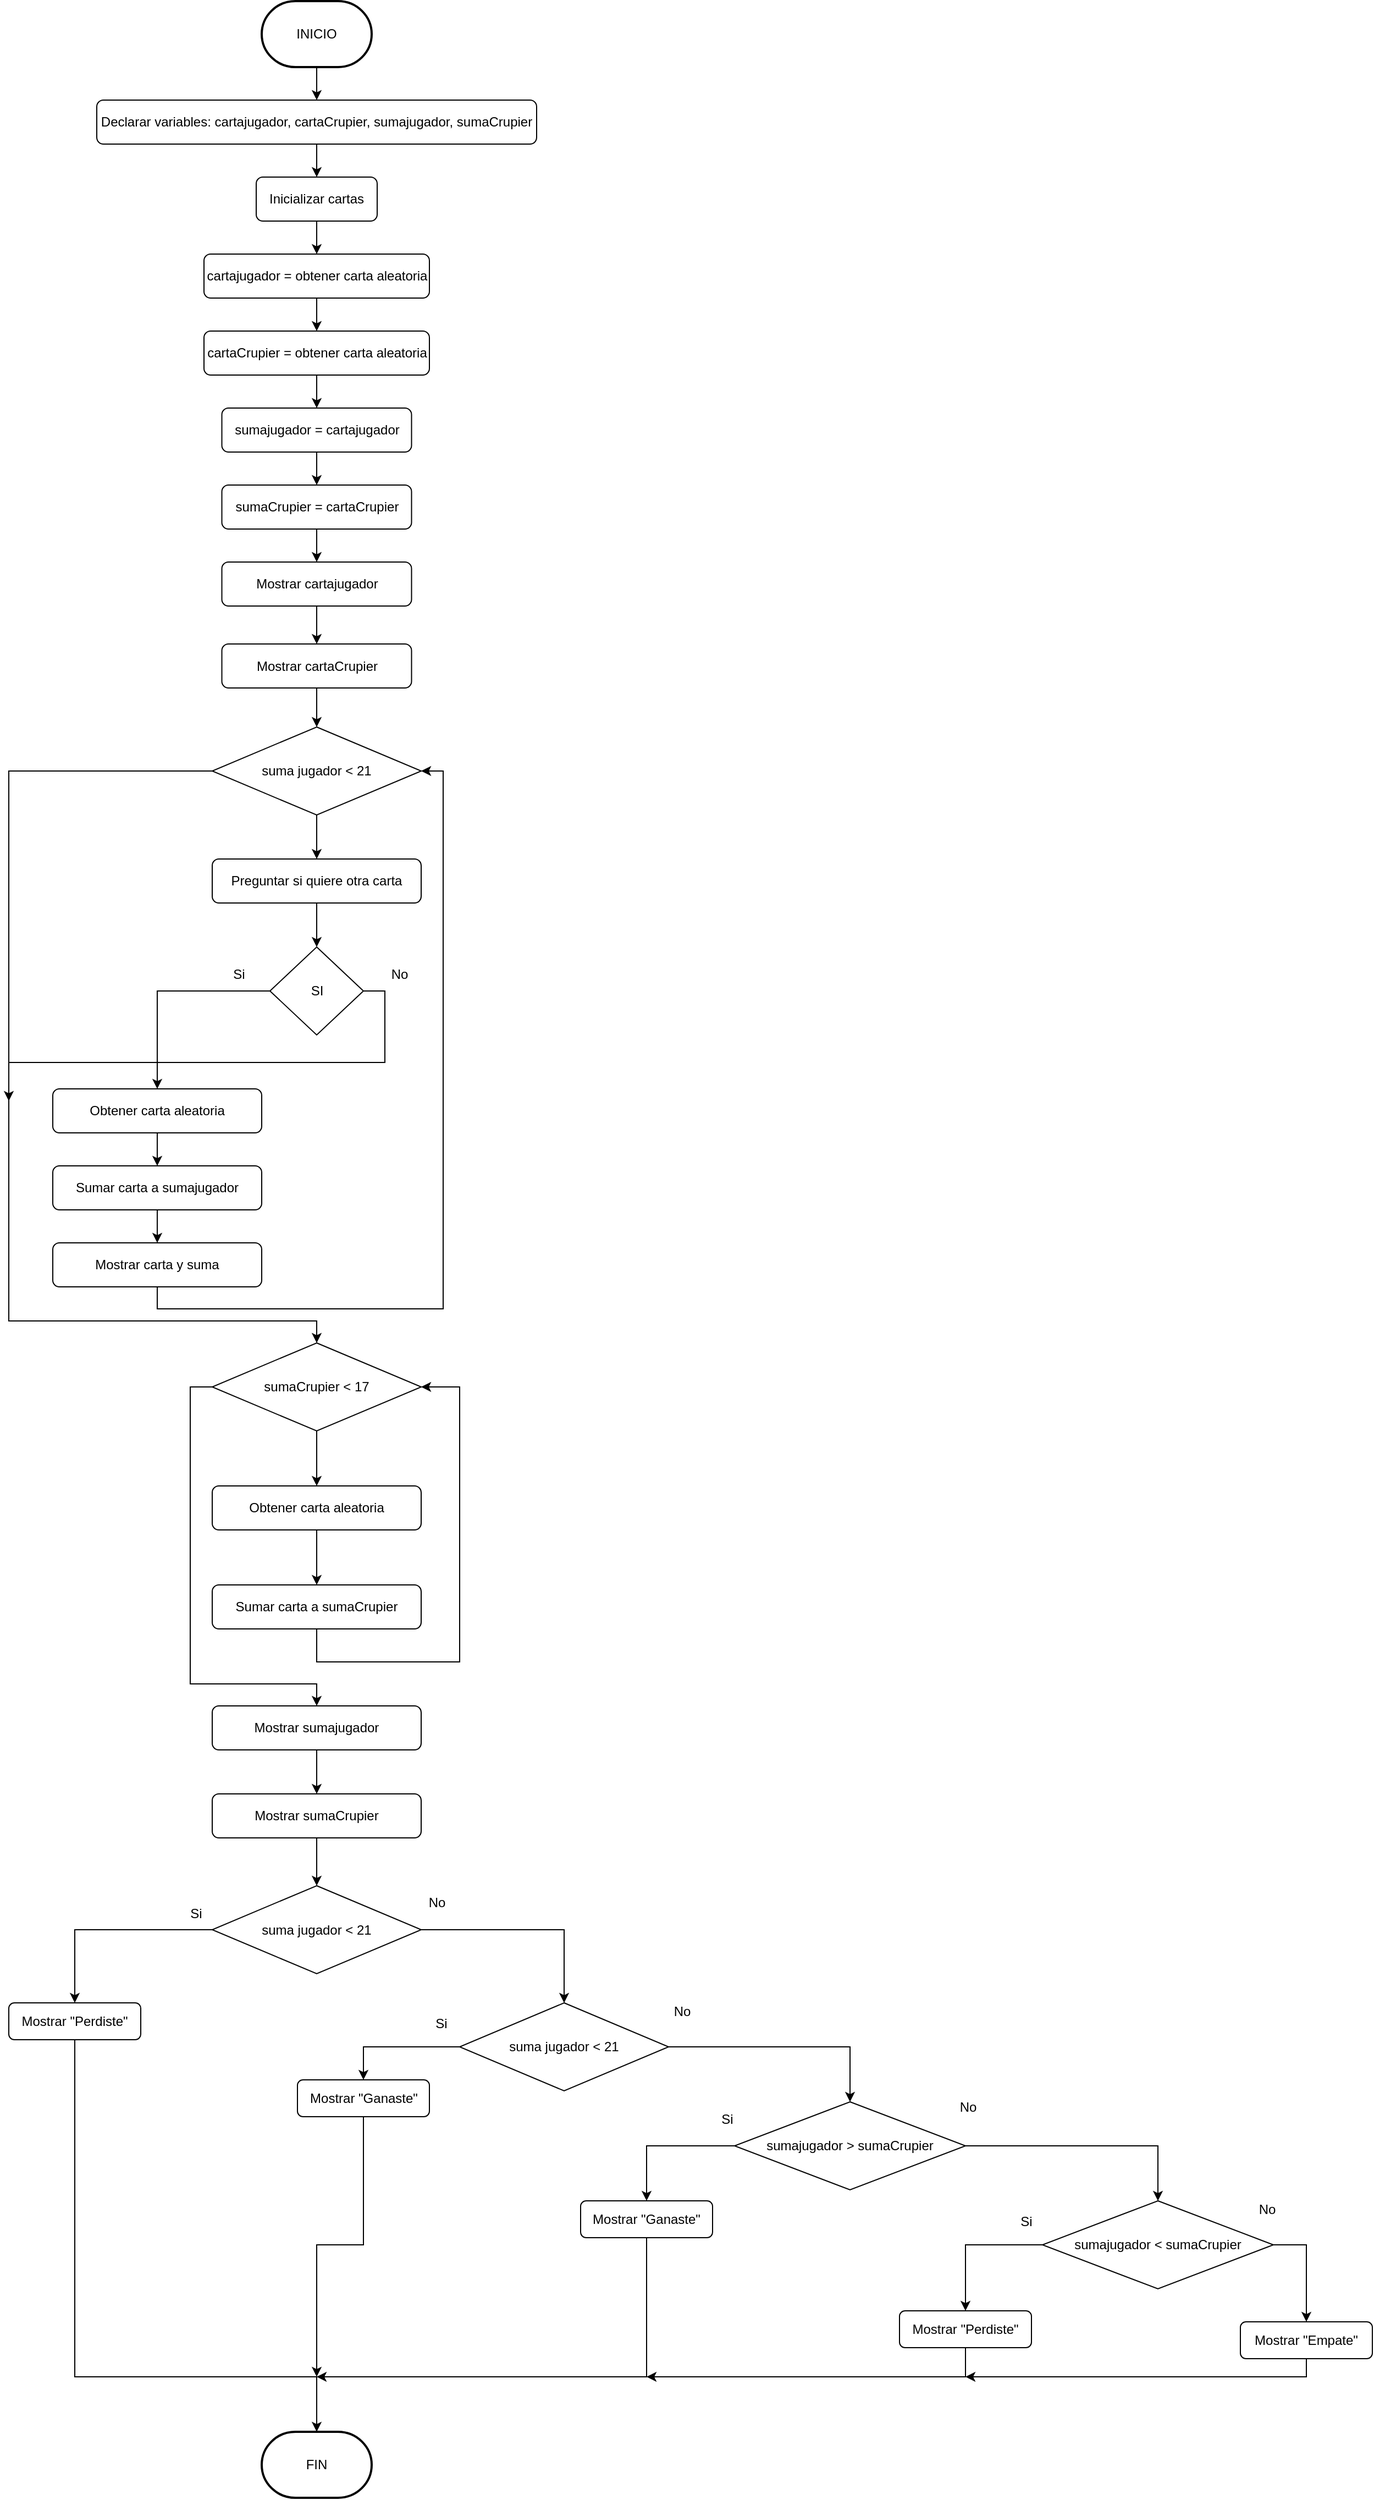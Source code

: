 <mxfile version="24.7.12">
  <diagram name="Página-1" id="um2FEVBiQ8bsY3WOq9cB">
    <mxGraphModel dx="2022" dy="2044" grid="1" gridSize="10" guides="1" tooltips="1" connect="1" arrows="1" fold="1" page="1" pageScale="1" pageWidth="827" pageHeight="1169" math="0" shadow="0">
      <root>
        <mxCell id="0" />
        <mxCell id="1" parent="0" />
        <mxCell id="gaKlOw3Nlw9WnxR1V66K-3" style="edgeStyle=orthogonalEdgeStyle;rounded=0;orthogonalLoop=1;jettySize=auto;html=1;exitX=0.5;exitY=1;exitDx=0;exitDy=0;exitPerimeter=0;entryX=0.5;entryY=0;entryDx=0;entryDy=0;" edge="1" parent="1" source="gaKlOw3Nlw9WnxR1V66K-1" target="gaKlOw3Nlw9WnxR1V66K-2">
          <mxGeometry relative="1" as="geometry" />
        </mxCell>
        <mxCell id="gaKlOw3Nlw9WnxR1V66K-1" value="INICIO" style="strokeWidth=2;html=1;shape=mxgraph.flowchart.terminator;whiteSpace=wrap;" vertex="1" parent="1">
          <mxGeometry x="270" width="100" height="60" as="geometry" />
        </mxCell>
        <mxCell id="gaKlOw3Nlw9WnxR1V66K-11" style="edgeStyle=orthogonalEdgeStyle;rounded=0;orthogonalLoop=1;jettySize=auto;html=1;exitX=0.5;exitY=1;exitDx=0;exitDy=0;" edge="1" parent="1" source="gaKlOw3Nlw9WnxR1V66K-2" target="gaKlOw3Nlw9WnxR1V66K-4">
          <mxGeometry relative="1" as="geometry" />
        </mxCell>
        <mxCell id="gaKlOw3Nlw9WnxR1V66K-2" value="Declarar variables: cartajugador, cartaCrupier, sumajugador, sumaCrupier" style="rounded=1;whiteSpace=wrap;html=1;" vertex="1" parent="1">
          <mxGeometry x="120" y="90" width="400" height="40" as="geometry" />
        </mxCell>
        <mxCell id="gaKlOw3Nlw9WnxR1V66K-12" style="edgeStyle=orthogonalEdgeStyle;rounded=0;orthogonalLoop=1;jettySize=auto;html=1;exitX=0.5;exitY=1;exitDx=0;exitDy=0;entryX=0.5;entryY=0;entryDx=0;entryDy=0;" edge="1" parent="1" source="gaKlOw3Nlw9WnxR1V66K-4" target="gaKlOw3Nlw9WnxR1V66K-5">
          <mxGeometry relative="1" as="geometry" />
        </mxCell>
        <mxCell id="gaKlOw3Nlw9WnxR1V66K-4" value="Inicializar cartas" style="rounded=1;whiteSpace=wrap;html=1;" vertex="1" parent="1">
          <mxGeometry x="265" y="160" width="110" height="40" as="geometry" />
        </mxCell>
        <mxCell id="gaKlOw3Nlw9WnxR1V66K-13" style="edgeStyle=orthogonalEdgeStyle;rounded=0;orthogonalLoop=1;jettySize=auto;html=1;exitX=0.5;exitY=1;exitDx=0;exitDy=0;entryX=0.5;entryY=0;entryDx=0;entryDy=0;" edge="1" parent="1" source="gaKlOw3Nlw9WnxR1V66K-5" target="gaKlOw3Nlw9WnxR1V66K-6">
          <mxGeometry relative="1" as="geometry" />
        </mxCell>
        <mxCell id="gaKlOw3Nlw9WnxR1V66K-5" value="cartajugador = obtener carta aleatoria" style="rounded=1;whiteSpace=wrap;html=1;" vertex="1" parent="1">
          <mxGeometry x="217.5" y="230" width="205" height="40" as="geometry" />
        </mxCell>
        <mxCell id="gaKlOw3Nlw9WnxR1V66K-14" style="edgeStyle=orthogonalEdgeStyle;rounded=0;orthogonalLoop=1;jettySize=auto;html=1;exitX=0.5;exitY=1;exitDx=0;exitDy=0;entryX=0.5;entryY=0;entryDx=0;entryDy=0;" edge="1" parent="1" source="gaKlOw3Nlw9WnxR1V66K-6" target="gaKlOw3Nlw9WnxR1V66K-7">
          <mxGeometry relative="1" as="geometry" />
        </mxCell>
        <mxCell id="gaKlOw3Nlw9WnxR1V66K-6" value="cartaCrupier = obtener carta aleatoria" style="rounded=1;whiteSpace=wrap;html=1;" vertex="1" parent="1">
          <mxGeometry x="217.5" y="300" width="205" height="40" as="geometry" />
        </mxCell>
        <mxCell id="gaKlOw3Nlw9WnxR1V66K-15" style="edgeStyle=orthogonalEdgeStyle;rounded=0;orthogonalLoop=1;jettySize=auto;html=1;exitX=0.5;exitY=1;exitDx=0;exitDy=0;entryX=0.5;entryY=0;entryDx=0;entryDy=0;" edge="1" parent="1" source="gaKlOw3Nlw9WnxR1V66K-7" target="gaKlOw3Nlw9WnxR1V66K-8">
          <mxGeometry relative="1" as="geometry" />
        </mxCell>
        <mxCell id="gaKlOw3Nlw9WnxR1V66K-7" value="sumajugador = cartajugador" style="rounded=1;whiteSpace=wrap;html=1;" vertex="1" parent="1">
          <mxGeometry x="233.75" y="370" width="172.5" height="40" as="geometry" />
        </mxCell>
        <mxCell id="gaKlOw3Nlw9WnxR1V66K-16" style="edgeStyle=orthogonalEdgeStyle;rounded=0;orthogonalLoop=1;jettySize=auto;html=1;exitX=0.5;exitY=1;exitDx=0;exitDy=0;entryX=0.5;entryY=0;entryDx=0;entryDy=0;" edge="1" parent="1" source="gaKlOw3Nlw9WnxR1V66K-8" target="gaKlOw3Nlw9WnxR1V66K-9">
          <mxGeometry relative="1" as="geometry" />
        </mxCell>
        <mxCell id="gaKlOw3Nlw9WnxR1V66K-8" value="sumaCrupier = cartaCrupier" style="rounded=1;whiteSpace=wrap;html=1;" vertex="1" parent="1">
          <mxGeometry x="233.75" y="440" width="172.5" height="40" as="geometry" />
        </mxCell>
        <mxCell id="gaKlOw3Nlw9WnxR1V66K-17" style="edgeStyle=orthogonalEdgeStyle;rounded=0;orthogonalLoop=1;jettySize=auto;html=1;exitX=0.5;exitY=1;exitDx=0;exitDy=0;entryX=0.5;entryY=0;entryDx=0;entryDy=0;" edge="1" parent="1" source="gaKlOw3Nlw9WnxR1V66K-9" target="gaKlOw3Nlw9WnxR1V66K-10">
          <mxGeometry relative="1" as="geometry" />
        </mxCell>
        <mxCell id="gaKlOw3Nlw9WnxR1V66K-9" value="Mostrar cartajugador" style="rounded=1;whiteSpace=wrap;html=1;" vertex="1" parent="1">
          <mxGeometry x="233.75" y="510" width="172.5" height="40" as="geometry" />
        </mxCell>
        <mxCell id="gaKlOw3Nlw9WnxR1V66K-21" style="edgeStyle=orthogonalEdgeStyle;rounded=0;orthogonalLoop=1;jettySize=auto;html=1;exitX=0.5;exitY=1;exitDx=0;exitDy=0;entryX=0.5;entryY=0;entryDx=0;entryDy=0;" edge="1" parent="1" source="gaKlOw3Nlw9WnxR1V66K-10" target="gaKlOw3Nlw9WnxR1V66K-18">
          <mxGeometry relative="1" as="geometry" />
        </mxCell>
        <mxCell id="gaKlOw3Nlw9WnxR1V66K-10" value="Mostrar cartaCrupier" style="rounded=1;whiteSpace=wrap;html=1;" vertex="1" parent="1">
          <mxGeometry x="233.75" y="584.5" width="172.5" height="40" as="geometry" />
        </mxCell>
        <mxCell id="gaKlOw3Nlw9WnxR1V66K-25" style="edgeStyle=orthogonalEdgeStyle;rounded=0;orthogonalLoop=1;jettySize=auto;html=1;exitX=0.5;exitY=1;exitDx=0;exitDy=0;entryX=0.5;entryY=0;entryDx=0;entryDy=0;" edge="1" parent="1" source="gaKlOw3Nlw9WnxR1V66K-18" target="gaKlOw3Nlw9WnxR1V66K-23">
          <mxGeometry relative="1" as="geometry" />
        </mxCell>
        <mxCell id="gaKlOw3Nlw9WnxR1V66K-34" style="edgeStyle=orthogonalEdgeStyle;rounded=0;orthogonalLoop=1;jettySize=auto;html=1;exitX=0;exitY=0.5;exitDx=0;exitDy=0;entryX=0.5;entryY=0;entryDx=0;entryDy=0;" edge="1" parent="1" source="gaKlOw3Nlw9WnxR1V66K-18" target="gaKlOw3Nlw9WnxR1V66K-33">
          <mxGeometry relative="1" as="geometry">
            <mxPoint x="320" y="1200" as="targetPoint" />
            <Array as="points">
              <mxPoint x="40" y="700" />
              <mxPoint x="40" y="1200" />
              <mxPoint x="320" y="1200" />
            </Array>
          </mxGeometry>
        </mxCell>
        <mxCell id="gaKlOw3Nlw9WnxR1V66K-18" value="suma jugador &amp;lt; 21" style="rhombus;whiteSpace=wrap;html=1;" vertex="1" parent="1">
          <mxGeometry x="225" y="660" width="190" height="80" as="geometry" />
        </mxCell>
        <mxCell id="gaKlOw3Nlw9WnxR1V66K-27" style="edgeStyle=orthogonalEdgeStyle;rounded=0;orthogonalLoop=1;jettySize=auto;html=1;exitX=0.5;exitY=1;exitDx=0;exitDy=0;entryX=0.5;entryY=0;entryDx=0;entryDy=0;" edge="1" parent="1" source="gaKlOw3Nlw9WnxR1V66K-23" target="gaKlOw3Nlw9WnxR1V66K-26">
          <mxGeometry relative="1" as="geometry" />
        </mxCell>
        <mxCell id="gaKlOw3Nlw9WnxR1V66K-23" value="Preguntar si quiere otra carta" style="rounded=1;whiteSpace=wrap;html=1;" vertex="1" parent="1">
          <mxGeometry x="225" y="780" width="190" height="40" as="geometry" />
        </mxCell>
        <mxCell id="gaKlOw3Nlw9WnxR1V66K-36" style="edgeStyle=orthogonalEdgeStyle;rounded=0;orthogonalLoop=1;jettySize=auto;html=1;exitX=1;exitY=0.5;exitDx=0;exitDy=0;" edge="1" parent="1" source="gaKlOw3Nlw9WnxR1V66K-26">
          <mxGeometry relative="1" as="geometry">
            <mxPoint x="40" y="1000" as="targetPoint" />
            <Array as="points">
              <mxPoint x="382" y="900" />
              <mxPoint x="382" y="965" />
              <mxPoint x="40" y="965" />
              <mxPoint x="40" y="990" />
            </Array>
          </mxGeometry>
        </mxCell>
        <mxCell id="gaKlOw3Nlw9WnxR1V66K-37" style="edgeStyle=orthogonalEdgeStyle;rounded=0;orthogonalLoop=1;jettySize=auto;html=1;exitX=0;exitY=0.5;exitDx=0;exitDy=0;entryX=0.5;entryY=0;entryDx=0;entryDy=0;" edge="1" parent="1" source="gaKlOw3Nlw9WnxR1V66K-26" target="gaKlOw3Nlw9WnxR1V66K-30">
          <mxGeometry relative="1" as="geometry" />
        </mxCell>
        <mxCell id="gaKlOw3Nlw9WnxR1V66K-26" value="SI" style="rhombus;whiteSpace=wrap;html=1;" vertex="1" parent="1">
          <mxGeometry x="277.5" y="860" width="85" height="80" as="geometry" />
        </mxCell>
        <mxCell id="gaKlOw3Nlw9WnxR1V66K-28" value="Si" style="text;html=1;align=center;verticalAlign=middle;resizable=0;points=[];autosize=1;strokeColor=none;fillColor=none;" vertex="1" parent="1">
          <mxGeometry x="233.75" y="870" width="30" height="30" as="geometry" />
        </mxCell>
        <mxCell id="gaKlOw3Nlw9WnxR1V66K-29" value="No" style="text;html=1;align=center;verticalAlign=middle;resizable=0;points=[];autosize=1;strokeColor=none;fillColor=none;" vertex="1" parent="1">
          <mxGeometry x="375" y="870" width="40" height="30" as="geometry" />
        </mxCell>
        <mxCell id="gaKlOw3Nlw9WnxR1V66K-38" style="edgeStyle=orthogonalEdgeStyle;rounded=0;orthogonalLoop=1;jettySize=auto;html=1;exitX=0.5;exitY=1;exitDx=0;exitDy=0;entryX=0.5;entryY=0;entryDx=0;entryDy=0;" edge="1" parent="1" source="gaKlOw3Nlw9WnxR1V66K-30" target="gaKlOw3Nlw9WnxR1V66K-31">
          <mxGeometry relative="1" as="geometry" />
        </mxCell>
        <mxCell id="gaKlOw3Nlw9WnxR1V66K-30" value="Obtener carta aleatoria" style="rounded=1;whiteSpace=wrap;html=1;" vertex="1" parent="1">
          <mxGeometry x="80" y="989" width="190" height="40" as="geometry" />
        </mxCell>
        <mxCell id="gaKlOw3Nlw9WnxR1V66K-39" style="edgeStyle=orthogonalEdgeStyle;rounded=0;orthogonalLoop=1;jettySize=auto;html=1;exitX=0.5;exitY=1;exitDx=0;exitDy=0;entryX=0.5;entryY=0;entryDx=0;entryDy=0;" edge="1" parent="1" source="gaKlOw3Nlw9WnxR1V66K-31" target="gaKlOw3Nlw9WnxR1V66K-32">
          <mxGeometry relative="1" as="geometry" />
        </mxCell>
        <mxCell id="gaKlOw3Nlw9WnxR1V66K-31" value="Sumar carta a sumajugador" style="rounded=1;whiteSpace=wrap;html=1;" vertex="1" parent="1">
          <mxGeometry x="80" y="1059" width="190" height="40" as="geometry" />
        </mxCell>
        <mxCell id="gaKlOw3Nlw9WnxR1V66K-40" style="edgeStyle=orthogonalEdgeStyle;rounded=0;orthogonalLoop=1;jettySize=auto;html=1;exitX=0.5;exitY=1;exitDx=0;exitDy=0;entryX=1;entryY=0.5;entryDx=0;entryDy=0;" edge="1" parent="1" source="gaKlOw3Nlw9WnxR1V66K-32" target="gaKlOw3Nlw9WnxR1V66K-18">
          <mxGeometry relative="1" as="geometry" />
        </mxCell>
        <mxCell id="gaKlOw3Nlw9WnxR1V66K-32" value="Mostrar carta y suma" style="rounded=1;whiteSpace=wrap;html=1;" vertex="1" parent="1">
          <mxGeometry x="80" y="1129" width="190" height="40" as="geometry" />
        </mxCell>
        <mxCell id="gaKlOw3Nlw9WnxR1V66K-43" style="edgeStyle=orthogonalEdgeStyle;rounded=0;orthogonalLoop=1;jettySize=auto;html=1;exitX=0.5;exitY=1;exitDx=0;exitDy=0;entryX=0.5;entryY=0;entryDx=0;entryDy=0;" edge="1" parent="1" source="gaKlOw3Nlw9WnxR1V66K-33" target="gaKlOw3Nlw9WnxR1V66K-41">
          <mxGeometry relative="1" as="geometry" />
        </mxCell>
        <mxCell id="gaKlOw3Nlw9WnxR1V66K-50" style="edgeStyle=orthogonalEdgeStyle;rounded=0;orthogonalLoop=1;jettySize=auto;html=1;exitX=0;exitY=0.5;exitDx=0;exitDy=0;entryX=0.5;entryY=0;entryDx=0;entryDy=0;" edge="1" parent="1" source="gaKlOw3Nlw9WnxR1V66K-33" target="gaKlOw3Nlw9WnxR1V66K-49">
          <mxGeometry relative="1" as="geometry">
            <Array as="points">
              <mxPoint x="205" y="1260" />
              <mxPoint x="205" y="1530" />
              <mxPoint x="320" y="1530" />
            </Array>
          </mxGeometry>
        </mxCell>
        <mxCell id="gaKlOw3Nlw9WnxR1V66K-33" value="sumaCrupier &amp;lt; 17" style="rhombus;whiteSpace=wrap;html=1;" vertex="1" parent="1">
          <mxGeometry x="225" y="1220" width="190" height="80" as="geometry" />
        </mxCell>
        <mxCell id="gaKlOw3Nlw9WnxR1V66K-47" style="edgeStyle=orthogonalEdgeStyle;rounded=0;orthogonalLoop=1;jettySize=auto;html=1;exitX=0.5;exitY=1;exitDx=0;exitDy=0;entryX=0.5;entryY=0;entryDx=0;entryDy=0;" edge="1" parent="1" source="gaKlOw3Nlw9WnxR1V66K-41" target="gaKlOw3Nlw9WnxR1V66K-42">
          <mxGeometry relative="1" as="geometry" />
        </mxCell>
        <mxCell id="gaKlOw3Nlw9WnxR1V66K-41" value="Obtener carta aleatoria" style="rounded=1;whiteSpace=wrap;html=1;" vertex="1" parent="1">
          <mxGeometry x="225" y="1350" width="190" height="40" as="geometry" />
        </mxCell>
        <mxCell id="gaKlOw3Nlw9WnxR1V66K-48" style="edgeStyle=orthogonalEdgeStyle;rounded=0;orthogonalLoop=1;jettySize=auto;html=1;exitX=0.5;exitY=1;exitDx=0;exitDy=0;entryX=1;entryY=0.5;entryDx=0;entryDy=0;" edge="1" parent="1" source="gaKlOw3Nlw9WnxR1V66K-42" target="gaKlOw3Nlw9WnxR1V66K-33">
          <mxGeometry relative="1" as="geometry">
            <Array as="points">
              <mxPoint x="320" y="1510" />
              <mxPoint x="450" y="1510" />
              <mxPoint x="450" y="1260" />
            </Array>
          </mxGeometry>
        </mxCell>
        <mxCell id="gaKlOw3Nlw9WnxR1V66K-42" value="Sumar carta a sumaCrupier" style="rounded=1;whiteSpace=wrap;html=1;" vertex="1" parent="1">
          <mxGeometry x="225" y="1440" width="190" height="40" as="geometry" />
        </mxCell>
        <mxCell id="gaKlOw3Nlw9WnxR1V66K-52" style="edgeStyle=orthogonalEdgeStyle;rounded=0;orthogonalLoop=1;jettySize=auto;html=1;exitX=0.5;exitY=1;exitDx=0;exitDy=0;entryX=0.5;entryY=0;entryDx=0;entryDy=0;" edge="1" parent="1" source="gaKlOw3Nlw9WnxR1V66K-49" target="gaKlOw3Nlw9WnxR1V66K-51">
          <mxGeometry relative="1" as="geometry" />
        </mxCell>
        <mxCell id="gaKlOw3Nlw9WnxR1V66K-49" value="Mostrar sumajugador" style="rounded=1;whiteSpace=wrap;html=1;" vertex="1" parent="1">
          <mxGeometry x="225" y="1550" width="190" height="40" as="geometry" />
        </mxCell>
        <mxCell id="gaKlOw3Nlw9WnxR1V66K-54" style="edgeStyle=orthogonalEdgeStyle;rounded=0;orthogonalLoop=1;jettySize=auto;html=1;exitX=0.5;exitY=1;exitDx=0;exitDy=0;entryX=0.5;entryY=0;entryDx=0;entryDy=0;" edge="1" parent="1" source="gaKlOw3Nlw9WnxR1V66K-51" target="gaKlOw3Nlw9WnxR1V66K-53">
          <mxGeometry relative="1" as="geometry" />
        </mxCell>
        <mxCell id="gaKlOw3Nlw9WnxR1V66K-51" value="Mostrar sumaCrupier" style="rounded=1;whiteSpace=wrap;html=1;" vertex="1" parent="1">
          <mxGeometry x="225" y="1630" width="190" height="40" as="geometry" />
        </mxCell>
        <mxCell id="gaKlOw3Nlw9WnxR1V66K-65" style="edgeStyle=orthogonalEdgeStyle;rounded=0;orthogonalLoop=1;jettySize=auto;html=1;exitX=0;exitY=0.5;exitDx=0;exitDy=0;entryX=0.5;entryY=0;entryDx=0;entryDy=0;" edge="1" parent="1" source="gaKlOw3Nlw9WnxR1V66K-53" target="gaKlOw3Nlw9WnxR1V66K-55">
          <mxGeometry relative="1" as="geometry" />
        </mxCell>
        <mxCell id="gaKlOw3Nlw9WnxR1V66K-68" style="edgeStyle=orthogonalEdgeStyle;rounded=0;orthogonalLoop=1;jettySize=auto;html=1;exitX=1;exitY=0.5;exitDx=0;exitDy=0;entryX=0.5;entryY=0;entryDx=0;entryDy=0;" edge="1" parent="1" source="gaKlOw3Nlw9WnxR1V66K-53" target="gaKlOw3Nlw9WnxR1V66K-56">
          <mxGeometry relative="1" as="geometry" />
        </mxCell>
        <mxCell id="gaKlOw3Nlw9WnxR1V66K-53" value="suma jugador &amp;lt; 21" style="rhombus;whiteSpace=wrap;html=1;" vertex="1" parent="1">
          <mxGeometry x="225" y="1713.5" width="190" height="80" as="geometry" />
        </mxCell>
        <mxCell id="gaKlOw3Nlw9WnxR1V66K-55" value="Mostrar &quot;Perdiste&quot;" style="rounded=1;whiteSpace=wrap;html=1;" vertex="1" parent="1">
          <mxGeometry x="40" y="1820" width="120" height="33.5" as="geometry" />
        </mxCell>
        <mxCell id="gaKlOw3Nlw9WnxR1V66K-67" style="edgeStyle=orthogonalEdgeStyle;rounded=0;orthogonalLoop=1;jettySize=auto;html=1;exitX=0;exitY=0.5;exitDx=0;exitDy=0;entryX=0.5;entryY=0;entryDx=0;entryDy=0;" edge="1" parent="1" source="gaKlOw3Nlw9WnxR1V66K-56" target="gaKlOw3Nlw9WnxR1V66K-57">
          <mxGeometry relative="1" as="geometry" />
        </mxCell>
        <mxCell id="gaKlOw3Nlw9WnxR1V66K-70" style="edgeStyle=orthogonalEdgeStyle;rounded=0;orthogonalLoop=1;jettySize=auto;html=1;exitX=1;exitY=0.5;exitDx=0;exitDy=0;entryX=0.5;entryY=0;entryDx=0;entryDy=0;" edge="1" parent="1" source="gaKlOw3Nlw9WnxR1V66K-56" target="gaKlOw3Nlw9WnxR1V66K-58">
          <mxGeometry relative="1" as="geometry" />
        </mxCell>
        <mxCell id="gaKlOw3Nlw9WnxR1V66K-56" value="suma jugador &amp;lt; 21" style="rhombus;whiteSpace=wrap;html=1;" vertex="1" parent="1">
          <mxGeometry x="450" y="1820" width="190" height="80" as="geometry" />
        </mxCell>
        <mxCell id="gaKlOw3Nlw9WnxR1V66K-69" style="edgeStyle=orthogonalEdgeStyle;rounded=0;orthogonalLoop=1;jettySize=auto;html=1;exitX=0.5;exitY=1;exitDx=0;exitDy=0;" edge="1" parent="1" source="gaKlOw3Nlw9WnxR1V66K-57">
          <mxGeometry relative="1" as="geometry">
            <mxPoint x="320.0" y="2160" as="targetPoint" />
            <Array as="points">
              <mxPoint x="362" y="2040" />
              <mxPoint x="320" y="2040" />
            </Array>
          </mxGeometry>
        </mxCell>
        <mxCell id="gaKlOw3Nlw9WnxR1V66K-57" value="Mostrar &quot;Ganaste&quot;" style="rounded=1;whiteSpace=wrap;html=1;" vertex="1" parent="1">
          <mxGeometry x="302.5" y="1890" width="120" height="33.5" as="geometry" />
        </mxCell>
        <mxCell id="gaKlOw3Nlw9WnxR1V66K-71" style="edgeStyle=orthogonalEdgeStyle;rounded=0;orthogonalLoop=1;jettySize=auto;html=1;exitX=0;exitY=0.5;exitDx=0;exitDy=0;entryX=0.5;entryY=0;entryDx=0;entryDy=0;" edge="1" parent="1" source="gaKlOw3Nlw9WnxR1V66K-58" target="gaKlOw3Nlw9WnxR1V66K-61">
          <mxGeometry relative="1" as="geometry" />
        </mxCell>
        <mxCell id="gaKlOw3Nlw9WnxR1V66K-72" style="edgeStyle=orthogonalEdgeStyle;rounded=0;orthogonalLoop=1;jettySize=auto;html=1;exitX=1;exitY=0.5;exitDx=0;exitDy=0;entryX=0.5;entryY=0;entryDx=0;entryDy=0;" edge="1" parent="1" source="gaKlOw3Nlw9WnxR1V66K-58" target="gaKlOw3Nlw9WnxR1V66K-60">
          <mxGeometry relative="1" as="geometry" />
        </mxCell>
        <mxCell id="gaKlOw3Nlw9WnxR1V66K-58" value="sumajugador &amp;gt; sumaCrupier" style="rhombus;whiteSpace=wrap;html=1;" vertex="1" parent="1">
          <mxGeometry x="700" y="1910" width="210" height="80" as="geometry" />
        </mxCell>
        <mxCell id="gaKlOw3Nlw9WnxR1V66K-73" style="edgeStyle=orthogonalEdgeStyle;rounded=0;orthogonalLoop=1;jettySize=auto;html=1;exitX=0;exitY=0.5;exitDx=0;exitDy=0;entryX=0.5;entryY=0;entryDx=0;entryDy=0;" edge="1" parent="1" source="gaKlOw3Nlw9WnxR1V66K-60" target="gaKlOw3Nlw9WnxR1V66K-62">
          <mxGeometry relative="1" as="geometry" />
        </mxCell>
        <mxCell id="gaKlOw3Nlw9WnxR1V66K-74" style="edgeStyle=orthogonalEdgeStyle;rounded=0;orthogonalLoop=1;jettySize=auto;html=1;exitX=1;exitY=0.5;exitDx=0;exitDy=0;entryX=0.5;entryY=0;entryDx=0;entryDy=0;" edge="1" parent="1" source="gaKlOw3Nlw9WnxR1V66K-60" target="gaKlOw3Nlw9WnxR1V66K-63">
          <mxGeometry relative="1" as="geometry" />
        </mxCell>
        <mxCell id="gaKlOw3Nlw9WnxR1V66K-60" value="sumajugador &amp;lt; sumaCrupier" style="rhombus;whiteSpace=wrap;html=1;" vertex="1" parent="1">
          <mxGeometry x="980" y="2000" width="210" height="80" as="geometry" />
        </mxCell>
        <mxCell id="gaKlOw3Nlw9WnxR1V66K-75" style="edgeStyle=orthogonalEdgeStyle;rounded=0;orthogonalLoop=1;jettySize=auto;html=1;exitX=0.5;exitY=1;exitDx=0;exitDy=0;" edge="1" parent="1" source="gaKlOw3Nlw9WnxR1V66K-61">
          <mxGeometry relative="1" as="geometry">
            <mxPoint x="320" y="2160" as="targetPoint" />
            <Array as="points">
              <mxPoint x="620" y="2160" />
            </Array>
          </mxGeometry>
        </mxCell>
        <mxCell id="gaKlOw3Nlw9WnxR1V66K-61" value="Mostrar &quot;Ganaste&quot;" style="rounded=1;whiteSpace=wrap;html=1;" vertex="1" parent="1">
          <mxGeometry x="560" y="2000" width="120" height="33.5" as="geometry" />
        </mxCell>
        <mxCell id="gaKlOw3Nlw9WnxR1V66K-77" style="edgeStyle=orthogonalEdgeStyle;rounded=0;orthogonalLoop=1;jettySize=auto;html=1;exitX=0.5;exitY=1;exitDx=0;exitDy=0;" edge="1" parent="1" source="gaKlOw3Nlw9WnxR1V66K-62">
          <mxGeometry relative="1" as="geometry">
            <mxPoint x="620" y="2160" as="targetPoint" />
            <Array as="points">
              <mxPoint x="910" y="2160" />
            </Array>
          </mxGeometry>
        </mxCell>
        <mxCell id="gaKlOw3Nlw9WnxR1V66K-62" value="Mostrar &quot;Perdiste&quot;" style="rounded=1;whiteSpace=wrap;html=1;" vertex="1" parent="1">
          <mxGeometry x="850" y="2100" width="120" height="33.5" as="geometry" />
        </mxCell>
        <mxCell id="gaKlOw3Nlw9WnxR1V66K-79" style="edgeStyle=orthogonalEdgeStyle;rounded=0;orthogonalLoop=1;jettySize=auto;html=1;exitX=0.5;exitY=1;exitDx=0;exitDy=0;" edge="1" parent="1" source="gaKlOw3Nlw9WnxR1V66K-63">
          <mxGeometry relative="1" as="geometry">
            <mxPoint x="910" y="2160" as="targetPoint" />
            <Array as="points">
              <mxPoint x="1220" y="2160" />
            </Array>
          </mxGeometry>
        </mxCell>
        <mxCell id="gaKlOw3Nlw9WnxR1V66K-63" value="Mostrar &quot;Empate&quot;" style="rounded=1;whiteSpace=wrap;html=1;" vertex="1" parent="1">
          <mxGeometry x="1160" y="2110" width="120" height="33.5" as="geometry" />
        </mxCell>
        <mxCell id="gaKlOw3Nlw9WnxR1V66K-64" value="FIN" style="strokeWidth=2;html=1;shape=mxgraph.flowchart.terminator;whiteSpace=wrap;" vertex="1" parent="1">
          <mxGeometry x="270" y="2210" width="100" height="60" as="geometry" />
        </mxCell>
        <mxCell id="gaKlOw3Nlw9WnxR1V66K-66" style="edgeStyle=orthogonalEdgeStyle;rounded=0;orthogonalLoop=1;jettySize=auto;html=1;exitX=0.5;exitY=1;exitDx=0;exitDy=0;entryX=0.5;entryY=0;entryDx=0;entryDy=0;entryPerimeter=0;" edge="1" parent="1" source="gaKlOw3Nlw9WnxR1V66K-55" target="gaKlOw3Nlw9WnxR1V66K-64">
          <mxGeometry relative="1" as="geometry">
            <Array as="points">
              <mxPoint x="100" y="2160" />
              <mxPoint x="320" y="2160" />
            </Array>
          </mxGeometry>
        </mxCell>
        <mxCell id="gaKlOw3Nlw9WnxR1V66K-80" value="Si" style="text;html=1;align=center;verticalAlign=middle;resizable=0;points=[];autosize=1;strokeColor=none;fillColor=none;" vertex="1" parent="1">
          <mxGeometry x="195" y="1724" width="30" height="30" as="geometry" />
        </mxCell>
        <mxCell id="gaKlOw3Nlw9WnxR1V66K-81" value="No" style="text;html=1;align=center;verticalAlign=middle;resizable=0;points=[];autosize=1;strokeColor=none;fillColor=none;" vertex="1" parent="1">
          <mxGeometry x="409" y="1713.5" width="40" height="30" as="geometry" />
        </mxCell>
        <mxCell id="gaKlOw3Nlw9WnxR1V66K-84" value="Si" style="text;html=1;align=center;verticalAlign=middle;resizable=0;points=[];autosize=1;strokeColor=none;fillColor=none;" vertex="1" parent="1">
          <mxGeometry x="418" y="1823.5" width="30" height="30" as="geometry" />
        </mxCell>
        <mxCell id="gaKlOw3Nlw9WnxR1V66K-85" value="No" style="text;html=1;align=center;verticalAlign=middle;resizable=0;points=[];autosize=1;strokeColor=none;fillColor=none;" vertex="1" parent="1">
          <mxGeometry x="632" y="1813" width="40" height="30" as="geometry" />
        </mxCell>
        <mxCell id="gaKlOw3Nlw9WnxR1V66K-86" value="Si" style="text;html=1;align=center;verticalAlign=middle;resizable=0;points=[];autosize=1;strokeColor=none;fillColor=none;" vertex="1" parent="1">
          <mxGeometry x="678" y="1910.5" width="30" height="30" as="geometry" />
        </mxCell>
        <mxCell id="gaKlOw3Nlw9WnxR1V66K-87" value="No" style="text;html=1;align=center;verticalAlign=middle;resizable=0;points=[];autosize=1;strokeColor=none;fillColor=none;" vertex="1" parent="1">
          <mxGeometry x="892" y="1900" width="40" height="30" as="geometry" />
        </mxCell>
        <mxCell id="gaKlOw3Nlw9WnxR1V66K-88" value="Si" style="text;html=1;align=center;verticalAlign=middle;resizable=0;points=[];autosize=1;strokeColor=none;fillColor=none;" vertex="1" parent="1">
          <mxGeometry x="950" y="2003.5" width="30" height="30" as="geometry" />
        </mxCell>
        <mxCell id="gaKlOw3Nlw9WnxR1V66K-89" value="No" style="text;html=1;align=center;verticalAlign=middle;resizable=0;points=[];autosize=1;strokeColor=none;fillColor=none;" vertex="1" parent="1">
          <mxGeometry x="1164" y="1993" width="40" height="30" as="geometry" />
        </mxCell>
      </root>
    </mxGraphModel>
  </diagram>
</mxfile>

